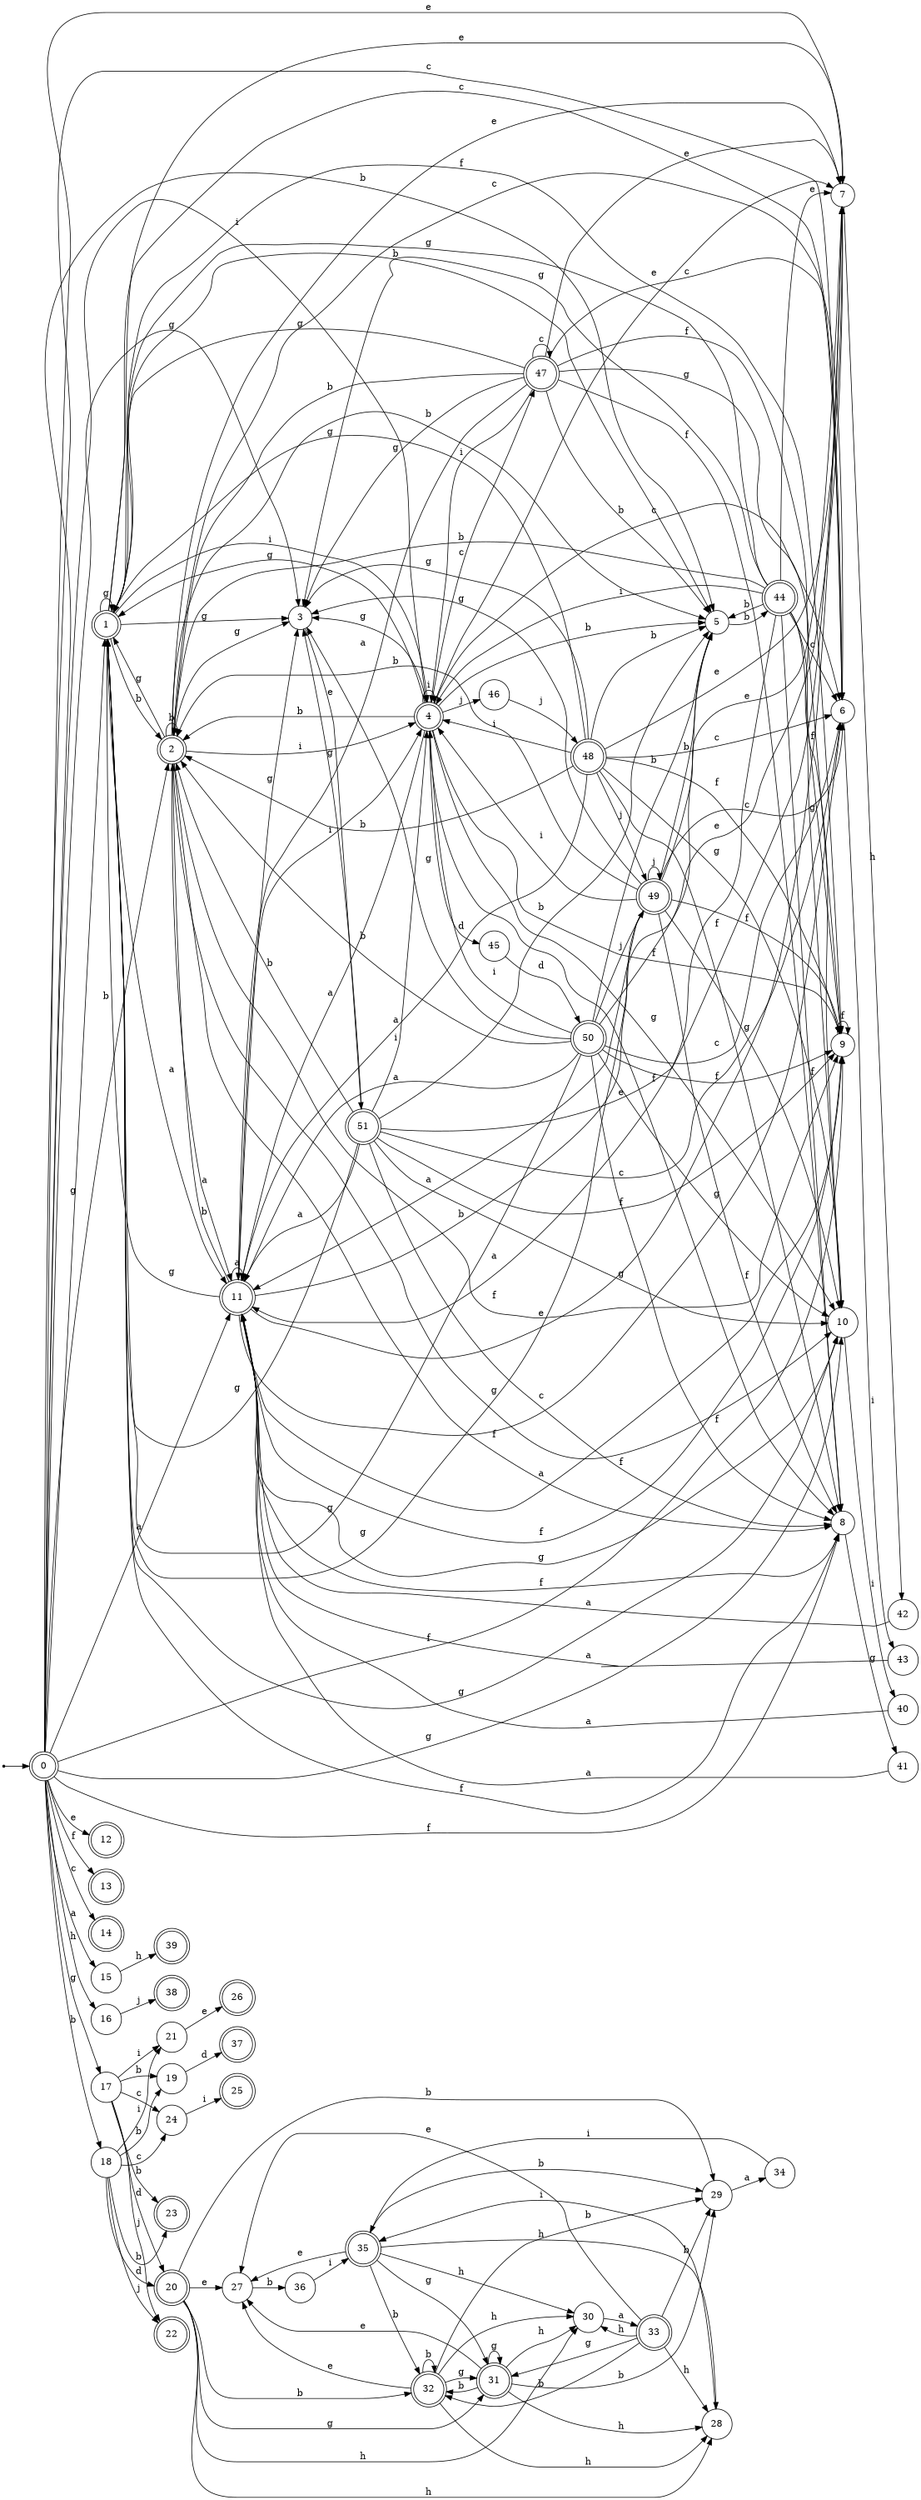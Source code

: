 digraph finite_state_machine {
rankdir=LR;
size="20,20";
node [shape = point]; "dummy0"
node [shape = doublecircle]; "0";"dummy0" -> "0";
node [shape = doublecircle]; "1";node [shape = doublecircle]; "2";node [shape = circle]; "3";
node [shape = doublecircle]; "4";node [shape = circle]; "5";
node [shape = circle]; "6";
node [shape = circle]; "7";
node [shape = circle]; "8";
node [shape = circle]; "9";
node [shape = circle]; "10";
node [shape = doublecircle]; "11";node [shape = doublecircle]; "12";node [shape = doublecircle]; "13";node [shape = doublecircle]; "14";node [shape = circle]; "15";
node [shape = circle]; "16";
node [shape = circle]; "17";
node [shape = circle]; "18";
node [shape = circle]; "19";
node [shape = doublecircle]; "20";node [shape = circle]; "21";
node [shape = doublecircle]; "22";node [shape = doublecircle]; "23";node [shape = circle]; "24";
node [shape = doublecircle]; "25";node [shape = doublecircle]; "26";node [shape = circle]; "27";
node [shape = circle]; "28";
node [shape = circle]; "29";
node [shape = circle]; "30";
node [shape = doublecircle]; "31";node [shape = doublecircle]; "32";node [shape = doublecircle]; "33";node [shape = circle]; "34";
node [shape = doublecircle]; "35";node [shape = circle]; "36";
node [shape = doublecircle]; "37";node [shape = doublecircle]; "38";node [shape = doublecircle]; "39";node [shape = circle]; "40";
node [shape = circle]; "41";
node [shape = circle]; "42";
node [shape = circle]; "43";
node [shape = doublecircle]; "44";node [shape = circle]; "45";
node [shape = circle]; "46";
node [shape = doublecircle]; "47";node [shape = doublecircle]; "48";node [shape = doublecircle]; "49";node [shape = doublecircle]; "50";node [shape = doublecircle]; "51";"0" -> "1" [label = "g"];
 "0" -> "10" [label = "g"];
 "0" -> "3" [label = "g"];
 "0" -> "17" [label = "g"];
 "0" -> "2" [label = "b"];
 "0" -> "18" [label = "b"];
 "0" -> "5" [label = "b"];
 "0" -> "4" [label = "i"];
 "0" -> "6" [label = "c"];
 "0" -> "14" [label = "c"];
 "0" -> "12" [label = "e"];
 "0" -> "7" [label = "e"];
 "0" -> "8" [label = "f"];
 "0" -> "9" [label = "f"];
 "0" -> "13" [label = "f"];
 "0" -> "11" [label = "a"];
 "0" -> "15" [label = "a"];
 "0" -> "16" [label = "h"];
 "18" -> "19" [label = "b"];
 "18" -> "23" [label = "b"];
 "18" -> "20" [label = "d"];
 "18" -> "21" [label = "i"];
 "18" -> "22" [label = "j"];
 "18" -> "24" [label = "c"];
 "24" -> "25" [label = "i"];
 "21" -> "26" [label = "e"];
 "20" -> "27" [label = "e"];
 "20" -> "28" [label = "h"];
 "20" -> "30" [label = "h"];
 "20" -> "32" [label = "b"];
 "20" -> "29" [label = "b"];
 "20" -> "31" [label = "g"];
 "32" -> "32" [label = "b"];
 "32" -> "29" [label = "b"];
 "32" -> "27" [label = "e"];
 "32" -> "28" [label = "h"];
 "32" -> "30" [label = "h"];
 "32" -> "31" [label = "g"];
 "31" -> "31" [label = "g"];
 "31" -> "27" [label = "e"];
 "31" -> "28" [label = "h"];
 "31" -> "30" [label = "h"];
 "31" -> "32" [label = "b"];
 "31" -> "29" [label = "b"];
 "30" -> "33" [label = "a"];
 "33" -> "28" [label = "h"];
 "33" -> "30" [label = "h"];
 "33" -> "27" [label = "e"];
 "33" -> "32" [label = "b"];
 "33" -> "29" [label = "b"];
 "33" -> "31" [label = "g"];
 "29" -> "34" [label = "a"];
 "34" -> "35" [label = "i"];
 "35" -> "27" [label = "e"];
 "35" -> "28" [label = "h"];
 "35" -> "30" [label = "h"];
 "35" -> "32" [label = "b"];
 "35" -> "29" [label = "b"];
 "35" -> "31" [label = "g"];
 "28" -> "35" [label = "i"];
 "27" -> "36" [label = "b"];
 "36" -> "35" [label = "i"];
 "19" -> "37" [label = "d"];
 "17" -> "19" [label = "b"];
 "17" -> "23" [label = "b"];
 "17" -> "20" [label = "d"];
 "17" -> "21" [label = "i"];
 "17" -> "22" [label = "j"];
 "17" -> "24" [label = "c"];
 "16" -> "38" [label = "j"];
 "15" -> "39" [label = "h"];
 "11" -> "11" [label = "a"];
 "11" -> "6" [label = "c"];
 "11" -> "7" [label = "e"];
 "11" -> "8" [label = "f"];
 "11" -> "9" [label = "f"];
 "11" -> "1" [label = "g"];
 "11" -> "10" [label = "g"];
 "11" -> "3" [label = "g"];
 "11" -> "2" [label = "b"];
 "11" -> "5" [label = "b"];
 "11" -> "4" [label = "i"];
 "10" -> "40" [label = "i"];
 "40" -> "11" [label = "a"];
 "9" -> "9" [label = "f"];
 "9" -> "11" [label = "a"];
 "8" -> "41" [label = "g"];
 "41" -> "11" [label = "a"];
 "7" -> "42" [label = "h"];
 "42" -> "11" [label = "a"];
 "6" -> "43" [label = "i"];
 "43" -> "11" [label = "a"];
 "5" -> "44" [label = "b"];
 "44" -> "2" [label = "b"];
 "44" -> "5" [label = "b"];
 "44" -> "1" [label = "g"];
 "44" -> "10" [label = "g"];
 "44" -> "3" [label = "g"];
 "44" -> "4" [label = "i"];
 "44" -> "6" [label = "c"];
 "44" -> "7" [label = "e"];
 "44" -> "8" [label = "f"];
 "44" -> "9" [label = "f"];
 "44" -> "11" [label = "a"];
 "4" -> "4" [label = "i"];
 "4" -> "45" [label = "d"];
 "4" -> "46" [label = "j"];
 "4" -> "6" [label = "c"];
 "4" -> "47" [label = "c"];
 "4" -> "1" [label = "g"];
 "4" -> "10" [label = "g"];
 "4" -> "3" [label = "g"];
 "4" -> "2" [label = "b"];
 "4" -> "5" [label = "b"];
 "4" -> "7" [label = "e"];
 "4" -> "8" [label = "f"];
 "4" -> "9" [label = "f"];
 "4" -> "11" [label = "a"];
 "47" -> "6" [label = "c"];
 "47" -> "47" [label = "c"];
 "47" -> "4" [label = "i"];
 "47" -> "1" [label = "g"];
 "47" -> "10" [label = "g"];
 "47" -> "3" [label = "g"];
 "47" -> "2" [label = "b"];
 "47" -> "5" [label = "b"];
 "47" -> "7" [label = "e"];
 "47" -> "8" [label = "f"];
 "47" -> "9" [label = "f"];
 "47" -> "11" [label = "a"];
 "46" -> "48" [label = "j"];
 "48" -> "49" [label = "j"];
 "48" -> "4" [label = "i"];
 "48" -> "1" [label = "g"];
 "48" -> "10" [label = "g"];
 "48" -> "3" [label = "g"];
 "48" -> "2" [label = "b"];
 "48" -> "5" [label = "b"];
 "48" -> "6" [label = "c"];
 "48" -> "7" [label = "e"];
 "48" -> "8" [label = "f"];
 "48" -> "9" [label = "f"];
 "48" -> "11" [label = "a"];
 "49" -> "49" [label = "j"];
 "49" -> "4" [label = "i"];
 "49" -> "1" [label = "g"];
 "49" -> "10" [label = "g"];
 "49" -> "3" [label = "g"];
 "49" -> "2" [label = "b"];
 "49" -> "5" [label = "b"];
 "49" -> "6" [label = "c"];
 "49" -> "7" [label = "e"];
 "49" -> "8" [label = "f"];
 "49" -> "9" [label = "f"];
 "49" -> "11" [label = "a"];
 "45" -> "50" [label = "d"];
 "50" -> "49" [label = "j"];
 "50" -> "4" [label = "i"];
 "50" -> "1" [label = "g"];
 "50" -> "10" [label = "g"];
 "50" -> "3" [label = "g"];
 "50" -> "2" [label = "b"];
 "50" -> "5" [label = "b"];
 "50" -> "6" [label = "c"];
 "50" -> "7" [label = "e"];
 "50" -> "8" [label = "f"];
 "50" -> "9" [label = "f"];
 "50" -> "11" [label = "a"];
 "3" -> "51" [label = "e"];
 "51" -> "1" [label = "g"];
 "51" -> "10" [label = "g"];
 "51" -> "3" [label = "g"];
 "51" -> "2" [label = "b"];
 "51" -> "5" [label = "b"];
 "51" -> "4" [label = "i"];
 "51" -> "6" [label = "c"];
 "51" -> "7" [label = "e"];
 "51" -> "8" [label = "f"];
 "51" -> "9" [label = "f"];
 "51" -> "11" [label = "a"];
 "2" -> "2" [label = "b"];
 "2" -> "5" [label = "b"];
 "2" -> "1" [label = "g"];
 "2" -> "10" [label = "g"];
 "2" -> "3" [label = "g"];
 "2" -> "4" [label = "i"];
 "2" -> "6" [label = "c"];
 "2" -> "7" [label = "e"];
 "2" -> "8" [label = "f"];
 "2" -> "9" [label = "f"];
 "2" -> "11" [label = "a"];
 "1" -> "1" [label = "g"];
 "1" -> "10" [label = "g"];
 "1" -> "3" [label = "g"];
 "1" -> "2" [label = "b"];
 "1" -> "5" [label = "b"];
 "1" -> "4" [label = "i"];
 "1" -> "6" [label = "c"];
 "1" -> "7" [label = "e"];
 "1" -> "8" [label = "f"];
 "1" -> "9" [label = "f"];
 "1" -> "11" [label = "a"];
 }
